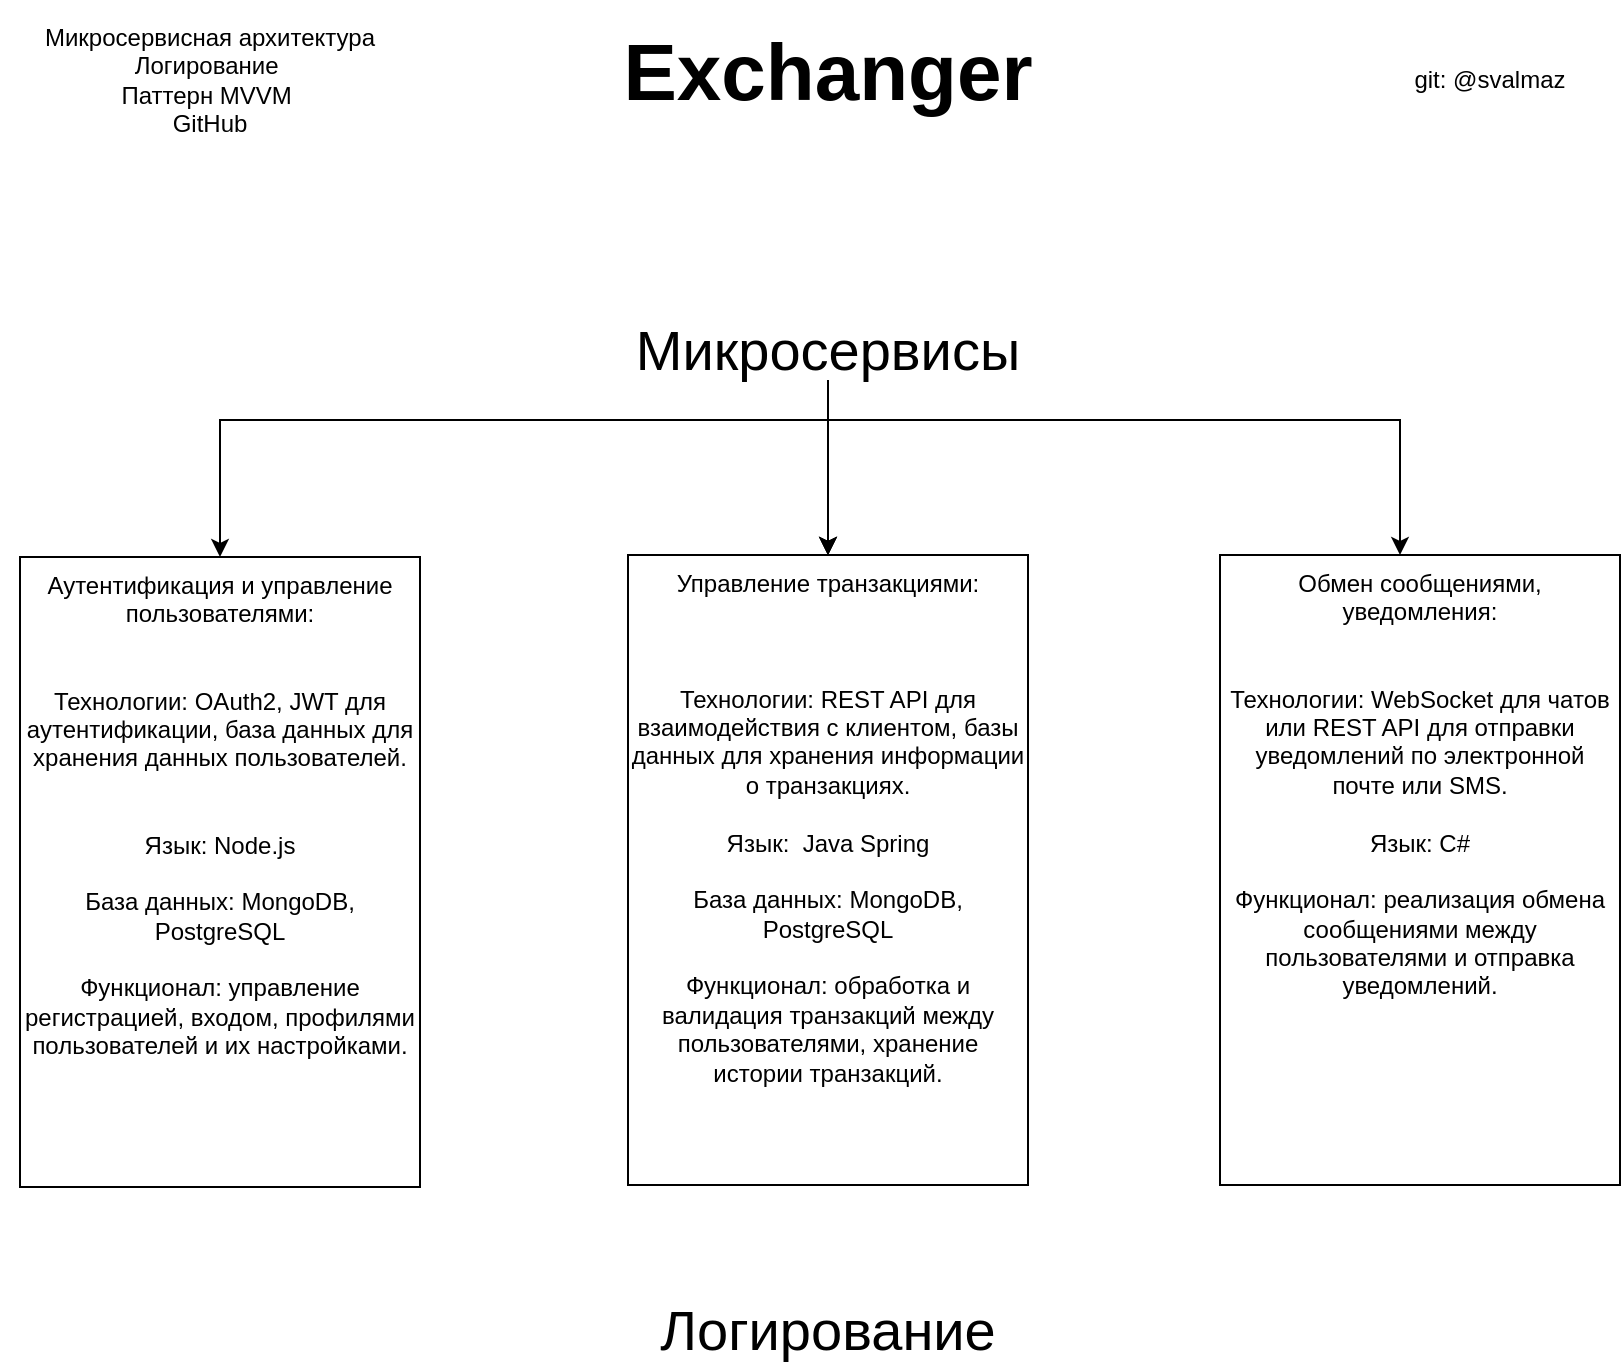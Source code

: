<mxfile version="24.8.3">
  <diagram name="Страница — 1" id="gCSXsW7qYMQecbnX13WU">
    <mxGraphModel dx="801" dy="410" grid="1" gridSize="10" guides="1" tooltips="1" connect="1" arrows="1" fold="1" page="1" pageScale="1" pageWidth="827" pageHeight="1169" math="0" shadow="0">
      <root>
        <mxCell id="0" />
        <mxCell id="1" parent="0" />
        <mxCell id="_Ykevn64Ni2eIDG1oHSd-1" value="&lt;b&gt;&lt;font style=&quot;font-size: 40px;&quot;&gt;Exchanger&lt;/font&gt;&lt;/b&gt;" style="text;html=1;align=center;verticalAlign=middle;whiteSpace=wrap;rounded=0;" vertex="1" parent="1">
          <mxGeometry x="384" y="20" width="60" height="30" as="geometry" />
        </mxCell>
        <mxCell id="_Ykevn64Ni2eIDG1oHSd-2" value="Микросервисная архитектура&lt;div&gt;Логирование&amp;nbsp;&lt;/div&gt;&lt;div&gt;Паттерн MVVM&amp;nbsp;&lt;/div&gt;&lt;div&gt;GitHub&lt;/div&gt;" style="text;html=1;align=center;verticalAlign=middle;whiteSpace=wrap;rounded=0;" vertex="1" parent="1">
          <mxGeometry width="210" height="80" as="geometry" />
        </mxCell>
        <mxCell id="_Ykevn64Ni2eIDG1oHSd-6" value="" style="edgeStyle=orthogonalEdgeStyle;rounded=0;orthogonalLoop=1;jettySize=auto;html=1;" edge="1" parent="1" source="_Ykevn64Ni2eIDG1oHSd-3" target="_Ykevn64Ni2eIDG1oHSd-5">
          <mxGeometry relative="1" as="geometry">
            <Array as="points">
              <mxPoint x="414" y="210" />
              <mxPoint x="110" y="210" />
            </Array>
          </mxGeometry>
        </mxCell>
        <mxCell id="_Ykevn64Ni2eIDG1oHSd-8" value="" style="edgeStyle=orthogonalEdgeStyle;rounded=0;orthogonalLoop=1;jettySize=auto;html=1;" edge="1" parent="1" source="_Ykevn64Ni2eIDG1oHSd-3" target="_Ykevn64Ni2eIDG1oHSd-7">
          <mxGeometry relative="1" as="geometry" />
        </mxCell>
        <mxCell id="_Ykevn64Ni2eIDG1oHSd-9" value="" style="edgeStyle=orthogonalEdgeStyle;rounded=0;orthogonalLoop=1;jettySize=auto;html=1;" edge="1" parent="1" source="_Ykevn64Ni2eIDG1oHSd-3" target="_Ykevn64Ni2eIDG1oHSd-7">
          <mxGeometry relative="1" as="geometry" />
        </mxCell>
        <mxCell id="_Ykevn64Ni2eIDG1oHSd-10" value="" style="edgeStyle=orthogonalEdgeStyle;rounded=0;orthogonalLoop=1;jettySize=auto;html=1;" edge="1" parent="1" source="_Ykevn64Ni2eIDG1oHSd-3" target="_Ykevn64Ni2eIDG1oHSd-7">
          <mxGeometry relative="1" as="geometry" />
        </mxCell>
        <mxCell id="_Ykevn64Ni2eIDG1oHSd-12" value="" style="edgeStyle=orthogonalEdgeStyle;rounded=0;orthogonalLoop=1;jettySize=auto;html=1;" edge="1" parent="1" source="_Ykevn64Ni2eIDG1oHSd-3" target="_Ykevn64Ni2eIDG1oHSd-11">
          <mxGeometry relative="1" as="geometry">
            <Array as="points">
              <mxPoint x="414" y="210" />
              <mxPoint x="700" y="210" />
            </Array>
          </mxGeometry>
        </mxCell>
        <mxCell id="_Ykevn64Ni2eIDG1oHSd-3" value="&lt;font style=&quot;font-size: 28px;&quot;&gt;Микросервисы&lt;/font&gt;" style="text;html=1;align=center;verticalAlign=middle;whiteSpace=wrap;rounded=0;" vertex="1" parent="1">
          <mxGeometry x="384" y="160" width="60" height="30" as="geometry" />
        </mxCell>
        <mxCell id="_Ykevn64Ni2eIDG1oHSd-5" value="&lt;font style=&quot;font-size: 12px;&quot;&gt;Аутентификация и управление пользователями:&lt;/font&gt;&lt;div&gt;&lt;font style=&quot;font-size: 12px;&quot;&gt;&lt;br&gt;&lt;/font&gt;&lt;/div&gt;&lt;div&gt;&lt;font style=&quot;font-size: 12px;&quot;&gt;&lt;br&gt;&lt;/font&gt;&lt;/div&gt;&lt;div&gt;&lt;font style=&quot;font-size: 12px;&quot;&gt;Технологии: OAuth2, JWT для аутентификации, база данных для хранения данных пользователей.&lt;/font&gt;&lt;/div&gt;&lt;div&gt;&lt;font style=&quot;font-size: 12px;&quot;&gt;&lt;br&gt;&lt;/font&gt;&lt;/div&gt;&lt;div&gt;&lt;font style=&quot;font-size: 12px;&quot;&gt;&lt;br&gt;&lt;/font&gt;&lt;/div&gt;&lt;div&gt;&lt;font style=&quot;font-size: 12px;&quot;&gt;&lt;div&gt;Язык: Node.js&lt;/div&gt;&lt;div&gt;&lt;br&gt;&lt;/div&gt;&lt;div&gt;База данных: MongoDB, PostgreSQL&lt;/div&gt;&lt;div&gt;&lt;br&gt;&lt;/div&gt;&lt;div&gt;Функционал: управление регистрацией, входом, профилями пользователей и их настройками.&lt;/div&gt;&lt;div&gt;&lt;br&gt;&lt;/div&gt;&lt;/font&gt;&lt;/div&gt;" style="whiteSpace=wrap;html=1;verticalAlign=top;" vertex="1" parent="1">
          <mxGeometry x="10" y="278.5" width="200" height="315" as="geometry" />
        </mxCell>
        <mxCell id="_Ykevn64Ni2eIDG1oHSd-7" value="Управление транзакциями:&lt;div&gt;&lt;br&gt;&lt;/div&gt;&lt;div&gt;&lt;br&gt;&lt;/div&gt;&lt;div&gt;&lt;br&gt;&lt;/div&gt;&lt;div&gt;Технологии: REST API для взаимодействия с клиентом, базы данных для хранения информации о транзакциях.&lt;/div&gt;&lt;div&gt;&lt;br&gt;&lt;/div&gt;&lt;div&gt;Язык:&amp;nbsp; Java Spring&lt;/div&gt;&lt;div&gt;&lt;br&gt;&lt;/div&gt;&lt;div&gt;База данных: MongoDB, PostgreSQL&lt;/div&gt;&lt;div&gt;&lt;br&gt;&lt;/div&gt;&lt;div&gt;Функционал: обработка и валидация транзакций между пользователями, хранение истории транзакций.&lt;/div&gt;" style="whiteSpace=wrap;html=1;verticalAlign=top;" vertex="1" parent="1">
          <mxGeometry x="314" y="277.5" width="200" height="315" as="geometry" />
        </mxCell>
        <mxCell id="_Ykevn64Ni2eIDG1oHSd-11" value="Обмен сообщениями, уведомления:&lt;div&gt;&lt;br&gt;&lt;/div&gt;&lt;div&gt;&lt;br&gt;&lt;/div&gt;&lt;div&gt;Технологии: WebSocket для чатов или REST API для отправки уведомлений по электронной почте или SMS.&lt;/div&gt;&lt;div&gt;&lt;br&gt;&lt;/div&gt;&lt;div&gt;Язык: C#&lt;/div&gt;&lt;div&gt;&lt;br&gt;&lt;/div&gt;&lt;div&gt;Функционал: реализация обмена сообщениями между пользователями и отправка уведомлений.&lt;/div&gt;&lt;div&gt;&lt;br&gt;&lt;/div&gt;" style="whiteSpace=wrap;html=1;verticalAlign=top;" vertex="1" parent="1">
          <mxGeometry x="610" y="277.5" width="200" height="315" as="geometry" />
        </mxCell>
        <mxCell id="_Ykevn64Ni2eIDG1oHSd-13" value="git: @svalmaz" style="text;html=1;align=center;verticalAlign=middle;whiteSpace=wrap;rounded=0;" vertex="1" parent="1">
          <mxGeometry x="690" y="25" width="110" height="30" as="geometry" />
        </mxCell>
        <mxCell id="_Ykevn64Ni2eIDG1oHSd-14" value="&lt;font style=&quot;font-size: 28px;&quot;&gt;Логирование&lt;/font&gt;" style="text;html=1;align=center;verticalAlign=middle;whiteSpace=wrap;rounded=0;" vertex="1" parent="1">
          <mxGeometry x="384" y="650" width="60" height="30" as="geometry" />
        </mxCell>
      </root>
    </mxGraphModel>
  </diagram>
</mxfile>
